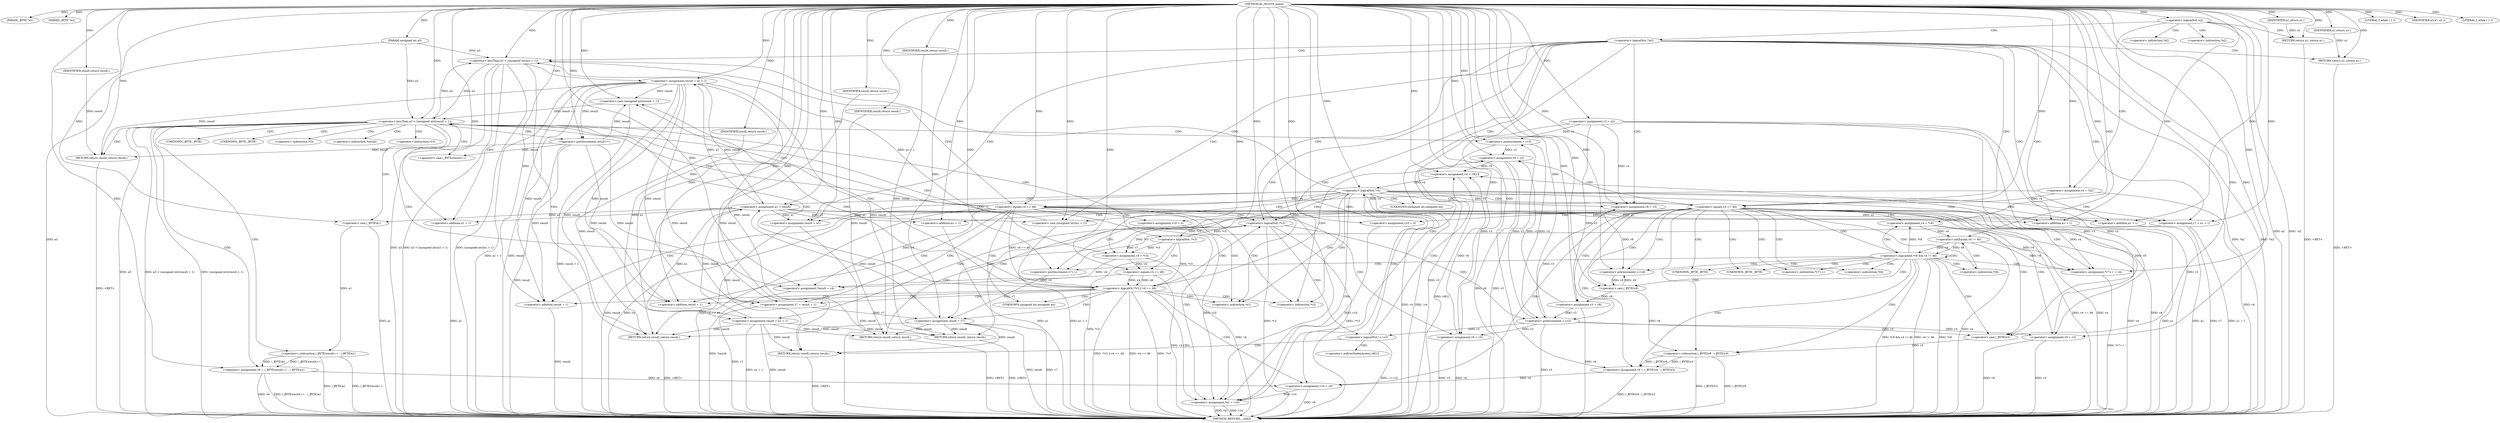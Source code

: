 digraph do_rfc1035_name {  
"1000109" [label = "(METHOD,do_rfc1035_name)" ]
"1000320" [label = "(METHOD_RETURN,__cdecl)" ]
"1000110" [label = "(PARAM,_BYTE *a1)" ]
"1000111" [label = "(PARAM,_BYTE *a2)" ]
"1000112" [label = "(PARAM,unsigned int a3)" ]
"1000122" [label = "(<operator>.assignment,v3 = a2)" ]
"1000126" [label = "(<operator>.logicalNot,!a2)" ]
"1000128" [label = "(RETURN,return a1;,return a1;)" ]
"1000129" [label = "(IDENTIFIER,a1,return a1;)" ]
"1000130" [label = "(<operator>.assignment,v4 = *a2)" ]
"1000135" [label = "(<operator>.logicalNot,!*a2)" ]
"1000138" [label = "(RETURN,return a1;,return a1;)" ]
"1000139" [label = "(IDENTIFIER,a1,return a1;)" ]
"1000141" [label = "(LITERAL,1,while ( 1 ))" ]
"1000143" [label = "(<operator>.assignment,result = a1)" ]
"1000147" [label = "(IDENTIFIER,a3,if ( a3 ))" ]
"1000149" [label = "(<operator>.assignment,v7 = a1 + 1)" ]
"1000151" [label = "(<operator>.addition,a1 + 1)" ]
"1000154" [label = "(<operator>.assignment,v8 = v3)" ]
"1000158" [label = "(<operator>.equals,v4 == 46)" ]
"1000162" [label = "(<operator>.assignment,v9 = v3)" ]
"1000165" [label = "(<operator>.assignment,result = a1 + 1)" ]
"1000167" [label = "(<operator>.addition,a1 + 1)" ]
"1000170" [label = "(<operator>.assignment,v10 = 0)" ]
"1000177" [label = "(<operator>.preIncrement,++v8)" ]
"1000179" [label = "(<operator>.assignment,*v7++ = v4)" ]
"1000181" [label = "(<operator>.postIncrement,v7++)" ]
"1000184" [label = "(<operator>.assignment,v4 = *v8)" ]
"1000188" [label = "(<operator>.assignment,v6 = (_BYTE)v8 - (_BYTE)v3)" ]
"1000190" [label = "(<operator>.subtraction,(_BYTE)v8 - (_BYTE)v3)" ]
"1000191" [label = "(<operator>.cast,(_BYTE)v8)" ]
"1000194" [label = "(<operator>.cast,(_BYTE)v3)" ]
"1000197" [label = "(<operator>.logicalAnd,*v8 && v4 != 46)" ]
"1000200" [label = "(<operator>.notEquals,v4 != 46)" ]
"1000203" [label = "(<operator>.assignment,v3 = v8)" ]
"1000207" [label = "(<operator>.assignment,v10 = v6)" ]
"1000210" [label = "(<operator>.assignment,result = v7)" ]
"1000213" [label = "(<operator>.assignment,v9 = v3)" ]
"1000217" [label = "(<operator>.assignment,*a1 = v10)" ]
"1000222" [label = "(<operator>.logicalNot,!*v3)" ]
"1000225" [label = "(RETURN,return result;,return result;)" ]
"1000226" [label = "(IDENTIFIER,result,return result;)" ]
"1000228" [label = "(<operator>.logicalNot,!++v3)" ]
"1000229" [label = "(<operator>.preIncrement,++v3)" ]
"1000231" [label = "(RETURN,return result;,return result;)" ]
"1000232" [label = "(IDENTIFIER,result,return result;)" ]
"1000233" [label = "(<operator>.assignment,v4 = v9[1])" ]
"1000239" [label = "(<operator>.logicalNot,!v4)" ]
"1000241" [label = "(RETURN,return result;,return result;)" ]
"1000242" [label = "(IDENTIFIER,result,return result;)" ]
"1000243" [label = "(<operator>.assignment,a1 = result)" ]
"1000247" [label = "(<operator>.lessThan,a3 < (unsigned int)(a1 + 1))" ]
"1000249" [label = "(<operator>.cast,(unsigned int)(a1 + 1))" ]
"1000251" [label = "(<operator>.addition,a1 + 1)" ]
"1000254" [label = "(RETURN,return result;,return result;)" ]
"1000255" [label = "(IDENTIFIER,result,return result;)" ]
"1000256" [label = "(<operator>.assignment,result = a1 + 1)" ]
"1000258" [label = "(<operator>.addition,a1 + 1)" ]
"1000262" [label = "(<operator>.equals,v4 == 46)" ]
"1000266" [label = "(<operator>.assignment,v9 = v3)" ]
"1000269" [label = "(<operator>.assignment,v10 = 0)" ]
"1000274" [label = "(LITERAL,1,while ( 1 ))" ]
"1000276" [label = "(<operator>.assignment,v7 = result + 1)" ]
"1000278" [label = "(<operator>.addition,result + 1)" ]
"1000282" [label = "(<operator>.lessThan,a3 < (unsigned int)(result + 1))" ]
"1000284" [label = "(<operator>.cast,(unsigned int)(result + 1))" ]
"1000286" [label = "(<operator>.addition,result + 1)" ]
"1000289" [label = "(RETURN,return result;,return result;)" ]
"1000290" [label = "(IDENTIFIER,result,return result;)" ]
"1000291" [label = "(<operator>.preIncrement,++v3)" ]
"1000293" [label = "(<operator>.assignment,*result = v4)" ]
"1000297" [label = "(<operator>.assignment,v4 = *v3)" ]
"1000301" [label = "(<operator>.assignment,v6 = (_BYTE)result++ - (_BYTE)a1)" ]
"1000303" [label = "(<operator>.subtraction,(_BYTE)result++ - (_BYTE)a1)" ]
"1000304" [label = "(<operator>.cast,(_BYTE)result++)" ]
"1000306" [label = "(<operator>.postIncrement,result++)" ]
"1000308" [label = "(<operator>.cast,(_BYTE)a1)" ]
"1000312" [label = "(<operator>.logicalOr,!*v3 || v4 == 46)" ]
"1000313" [label = "(<operator>.logicalNot,!*v3)" ]
"1000316" [label = "(<operator>.equals,v4 == 46)" ]
"1000132" [label = "(<operator>.indirection,*a2)" ]
"1000136" [label = "(<operator>.indirection,*a2)" ]
"1000180" [label = "(<operator>.indirection,*v7++)" ]
"1000186" [label = "(<operator>.indirection,*v8)" ]
"1000192" [label = "(UNKNOWN,_BYTE,_BYTE)" ]
"1000195" [label = "(UNKNOWN,_BYTE,_BYTE)" ]
"1000198" [label = "(<operator>.indirection,*v8)" ]
"1000218" [label = "(<operator>.indirection,*a1)" ]
"1000223" [label = "(<operator>.indirection,*v3)" ]
"1000235" [label = "(<operator>.indirectIndexAccess,v9[1])" ]
"1000250" [label = "(UNKNOWN,unsigned int,unsigned int)" ]
"1000285" [label = "(UNKNOWN,unsigned int,unsigned int)" ]
"1000294" [label = "(<operator>.indirection,*result)" ]
"1000299" [label = "(<operator>.indirection,*v3)" ]
"1000305" [label = "(UNKNOWN,_BYTE,_BYTE)" ]
"1000309" [label = "(UNKNOWN,_BYTE,_BYTE)" ]
"1000314" [label = "(<operator>.indirection,*v3)" ]
  "1000241" -> "1000320"  [ label = "DDG: <RET>"] 
  "1000138" -> "1000320"  [ label = "DDG: <RET>"] 
  "1000231" -> "1000320"  [ label = "DDG: <RET>"] 
  "1000228" -> "1000320"  [ label = "DDG: !++v3"] 
  "1000249" -> "1000320"  [ label = "DDG: a1 + 1"] 
  "1000210" -> "1000320"  [ label = "DDG: v7"] 
  "1000293" -> "1000320"  [ label = "DDG: *result"] 
  "1000162" -> "1000320"  [ label = "DDG: v3"] 
  "1000165" -> "1000320"  [ label = "DDG: a1 + 1"] 
  "1000143" -> "1000320"  [ label = "DDG: result"] 
  "1000135" -> "1000320"  [ label = "DDG: *a2"] 
  "1000266" -> "1000320"  [ label = "DDG: v9"] 
  "1000217" -> "1000320"  [ label = "DDG: *a1"] 
  "1000190" -> "1000320"  [ label = "DDG: (_BYTE)v3"] 
  "1000203" -> "1000320"  [ label = "DDG: v8"] 
  "1000197" -> "1000320"  [ label = "DDG: v4 != 46"] 
  "1000312" -> "1000320"  [ label = "DDG: v4 == 46"] 
  "1000190" -> "1000320"  [ label = "DDG: (_BYTE)v8"] 
  "1000306" -> "1000320"  [ label = "DDG: result"] 
  "1000126" -> "1000320"  [ label = "DDG: a2"] 
  "1000162" -> "1000320"  [ label = "DDG: v9"] 
  "1000222" -> "1000320"  [ label = "DDG: *v3"] 
  "1000239" -> "1000320"  [ label = "DDG: !v4"] 
  "1000165" -> "1000320"  [ label = "DDG: result"] 
  "1000258" -> "1000320"  [ label = "DDG: a1"] 
  "1000303" -> "1000320"  [ label = "DDG: (_BYTE)a1"] 
  "1000256" -> "1000320"  [ label = "DDG: a1 + 1"] 
  "1000229" -> "1000320"  [ label = "DDG: v3"] 
  "1000210" -> "1000320"  [ label = "DDG: result"] 
  "1000312" -> "1000320"  [ label = "DDG: !*v3"] 
  "1000151" -> "1000320"  [ label = "DDG: a1"] 
  "1000297" -> "1000320"  [ label = "DDG: v4"] 
  "1000282" -> "1000320"  [ label = "DDG: a3"] 
  "1000217" -> "1000320"  [ label = "DDG: v10"] 
  "1000213" -> "1000320"  [ label = "DDG: v9"] 
  "1000301" -> "1000320"  [ label = "DDG: v6"] 
  "1000266" -> "1000320"  [ label = "DDG: v3"] 
  "1000291" -> "1000320"  [ label = "DDG: v3"] 
  "1000149" -> "1000320"  [ label = "DDG: v7"] 
  "1000179" -> "1000320"  [ label = "DDG: *v7++"] 
  "1000308" -> "1000320"  [ label = "DDG: a1"] 
  "1000154" -> "1000320"  [ label = "DDG: v8"] 
  "1000282" -> "1000320"  [ label = "DDG: a3 < (unsigned int)(result + 1)"] 
  "1000158" -> "1000320"  [ label = "DDG: v4 == 46"] 
  "1000247" -> "1000320"  [ label = "DDG: a3 < (unsigned int)(a1 + 1)"] 
  "1000188" -> "1000320"  [ label = "DDG: (_BYTE)v8 - (_BYTE)v3"] 
  "1000213" -> "1000320"  [ label = "DDG: v3"] 
  "1000276" -> "1000320"  [ label = "DDG: v7"] 
  "1000262" -> "1000320"  [ label = "DDG: v4"] 
  "1000303" -> "1000320"  [ label = "DDG: (_BYTE)result++"] 
  "1000158" -> "1000320"  [ label = "DDG: v4"] 
  "1000184" -> "1000320"  [ label = "DDG: v4"] 
  "1000222" -> "1000320"  [ label = "DDG: !*v3"] 
  "1000130" -> "1000320"  [ label = "DDG: v4"] 
  "1000313" -> "1000320"  [ label = "DDG: *v3"] 
  "1000247" -> "1000320"  [ label = "DDG: (unsigned int)(a1 + 1)"] 
  "1000247" -> "1000320"  [ label = "DDG: a3"] 
  "1000251" -> "1000320"  [ label = "DDG: a1"] 
  "1000284" -> "1000320"  [ label = "DDG: result + 1"] 
  "1000301" -> "1000320"  [ label = "DDG: (_BYTE)result++ - (_BYTE)a1"] 
  "1000286" -> "1000320"  [ label = "DDG: result"] 
  "1000197" -> "1000320"  [ label = "DDG: *v8"] 
  "1000316" -> "1000320"  [ label = "DDG: v4"] 
  "1000256" -> "1000320"  [ label = "DDG: result"] 
  "1000207" -> "1000320"  [ label = "DDG: v6"] 
  "1000135" -> "1000320"  [ label = "DDG: !*a2"] 
  "1000126" -> "1000320"  [ label = "DDG: !a2"] 
  "1000200" -> "1000320"  [ label = "DDG: v4"] 
  "1000282" -> "1000320"  [ label = "DDG: (unsigned int)(result + 1)"] 
  "1000112" -> "1000320"  [ label = "DDG: a3"] 
  "1000262" -> "1000320"  [ label = "DDG: v4 == 46"] 
  "1000197" -> "1000320"  [ label = "DDG: *v8 && v4 != 46"] 
  "1000239" -> "1000320"  [ label = "DDG: v4"] 
  "1000243" -> "1000320"  [ label = "DDG: result"] 
  "1000122" -> "1000320"  [ label = "DDG: v3"] 
  "1000312" -> "1000320"  [ label = "DDG: !*v3 || v4 == 46"] 
  "1000167" -> "1000320"  [ label = "DDG: a1"] 
  "1000233" -> "1000320"  [ label = "DDG: v9[1]"] 
  "1000149" -> "1000320"  [ label = "DDG: a1 + 1"] 
  "1000128" -> "1000320"  [ label = "DDG: <RET>"] 
  "1000289" -> "1000320"  [ label = "DDG: <RET>"] 
  "1000225" -> "1000320"  [ label = "DDG: <RET>"] 
  "1000254" -> "1000320"  [ label = "DDG: <RET>"] 
  "1000109" -> "1000110"  [ label = "DDG: "] 
  "1000109" -> "1000111"  [ label = "DDG: "] 
  "1000109" -> "1000112"  [ label = "DDG: "] 
  "1000109" -> "1000122"  [ label = "DDG: "] 
  "1000109" -> "1000126"  [ label = "DDG: "] 
  "1000129" -> "1000128"  [ label = "DDG: a1"] 
  "1000109" -> "1000128"  [ label = "DDG: "] 
  "1000109" -> "1000129"  [ label = "DDG: "] 
  "1000109" -> "1000130"  [ label = "DDG: "] 
  "1000139" -> "1000138"  [ label = "DDG: a1"] 
  "1000109" -> "1000138"  [ label = "DDG: "] 
  "1000109" -> "1000139"  [ label = "DDG: "] 
  "1000109" -> "1000141"  [ label = "DDG: "] 
  "1000243" -> "1000143"  [ label = "DDG: a1"] 
  "1000109" -> "1000143"  [ label = "DDG: "] 
  "1000109" -> "1000147"  [ label = "DDG: "] 
  "1000109" -> "1000149"  [ label = "DDG: "] 
  "1000243" -> "1000149"  [ label = "DDG: a1"] 
  "1000109" -> "1000151"  [ label = "DDG: "] 
  "1000243" -> "1000151"  [ label = "DDG: a1"] 
  "1000229" -> "1000154"  [ label = "DDG: v3"] 
  "1000122" -> "1000154"  [ label = "DDG: v3"] 
  "1000109" -> "1000154"  [ label = "DDG: "] 
  "1000130" -> "1000158"  [ label = "DDG: v4"] 
  "1000239" -> "1000158"  [ label = "DDG: v4"] 
  "1000109" -> "1000158"  [ label = "DDG: "] 
  "1000109" -> "1000162"  [ label = "DDG: "] 
  "1000229" -> "1000162"  [ label = "DDG: v3"] 
  "1000122" -> "1000162"  [ label = "DDG: v3"] 
  "1000109" -> "1000165"  [ label = "DDG: "] 
  "1000243" -> "1000165"  [ label = "DDG: a1"] 
  "1000109" -> "1000167"  [ label = "DDG: "] 
  "1000243" -> "1000167"  [ label = "DDG: a1"] 
  "1000109" -> "1000170"  [ label = "DDG: "] 
  "1000154" -> "1000177"  [ label = "DDG: v8"] 
  "1000191" -> "1000177"  [ label = "DDG: v8"] 
  "1000109" -> "1000177"  [ label = "DDG: "] 
  "1000200" -> "1000179"  [ label = "DDG: v4"] 
  "1000158" -> "1000179"  [ label = "DDG: v4"] 
  "1000184" -> "1000179"  [ label = "DDG: v4"] 
  "1000109" -> "1000179"  [ label = "DDG: "] 
  "1000149" -> "1000181"  [ label = "DDG: v7"] 
  "1000109" -> "1000181"  [ label = "DDG: "] 
  "1000197" -> "1000184"  [ label = "DDG: *v8"] 
  "1000109" -> "1000184"  [ label = "DDG: "] 
  "1000190" -> "1000188"  [ label = "DDG: (_BYTE)v8"] 
  "1000190" -> "1000188"  [ label = "DDG: (_BYTE)v3"] 
  "1000109" -> "1000188"  [ label = "DDG: "] 
  "1000191" -> "1000190"  [ label = "DDG: v8"] 
  "1000177" -> "1000191"  [ label = "DDG: v8"] 
  "1000109" -> "1000191"  [ label = "DDG: "] 
  "1000194" -> "1000190"  [ label = "DDG: v3"] 
  "1000109" -> "1000194"  [ label = "DDG: "] 
  "1000229" -> "1000194"  [ label = "DDG: v3"] 
  "1000122" -> "1000194"  [ label = "DDG: v3"] 
  "1000200" -> "1000197"  [ label = "DDG: v4"] 
  "1000200" -> "1000197"  [ label = "DDG: 46"] 
  "1000184" -> "1000200"  [ label = "DDG: v4"] 
  "1000109" -> "1000200"  [ label = "DDG: "] 
  "1000191" -> "1000203"  [ label = "DDG: v8"] 
  "1000109" -> "1000203"  [ label = "DDG: "] 
  "1000188" -> "1000207"  [ label = "DDG: v6"] 
  "1000301" -> "1000207"  [ label = "DDG: v6"] 
  "1000109" -> "1000207"  [ label = "DDG: "] 
  "1000181" -> "1000210"  [ label = "DDG: v7"] 
  "1000276" -> "1000210"  [ label = "DDG: v7"] 
  "1000109" -> "1000210"  [ label = "DDG: "] 
  "1000291" -> "1000213"  [ label = "DDG: v3"] 
  "1000203" -> "1000213"  [ label = "DDG: v3"] 
  "1000109" -> "1000213"  [ label = "DDG: "] 
  "1000269" -> "1000217"  [ label = "DDG: v10"] 
  "1000170" -> "1000217"  [ label = "DDG: v10"] 
  "1000207" -> "1000217"  [ label = "DDG: v10"] 
  "1000109" -> "1000217"  [ label = "DDG: "] 
  "1000313" -> "1000222"  [ label = "DDG: *v3"] 
  "1000226" -> "1000225"  [ label = "DDG: result"] 
  "1000165" -> "1000225"  [ label = "DDG: result"] 
  "1000210" -> "1000225"  [ label = "DDG: result"] 
  "1000256" -> "1000225"  [ label = "DDG: result"] 
  "1000109" -> "1000226"  [ label = "DDG: "] 
  "1000229" -> "1000228"  [ label = "DDG: v3"] 
  "1000109" -> "1000229"  [ label = "DDG: "] 
  "1000122" -> "1000229"  [ label = "DDG: v3"] 
  "1000291" -> "1000229"  [ label = "DDG: v3"] 
  "1000203" -> "1000229"  [ label = "DDG: v3"] 
  "1000232" -> "1000231"  [ label = "DDG: result"] 
  "1000165" -> "1000231"  [ label = "DDG: result"] 
  "1000210" -> "1000231"  [ label = "DDG: result"] 
  "1000256" -> "1000231"  [ label = "DDG: result"] 
  "1000109" -> "1000232"  [ label = "DDG: "] 
  "1000266" -> "1000233"  [ label = "DDG: v9"] 
  "1000162" -> "1000233"  [ label = "DDG: v9"] 
  "1000213" -> "1000233"  [ label = "DDG: v9"] 
  "1000109" -> "1000233"  [ label = "DDG: "] 
  "1000233" -> "1000239"  [ label = "DDG: v4"] 
  "1000109" -> "1000239"  [ label = "DDG: "] 
  "1000242" -> "1000241"  [ label = "DDG: result"] 
  "1000165" -> "1000241"  [ label = "DDG: result"] 
  "1000210" -> "1000241"  [ label = "DDG: result"] 
  "1000256" -> "1000241"  [ label = "DDG: result"] 
  "1000109" -> "1000242"  [ label = "DDG: "] 
  "1000165" -> "1000243"  [ label = "DDG: result"] 
  "1000210" -> "1000243"  [ label = "DDG: result"] 
  "1000256" -> "1000243"  [ label = "DDG: result"] 
  "1000109" -> "1000243"  [ label = "DDG: "] 
  "1000282" -> "1000247"  [ label = "DDG: a3"] 
  "1000112" -> "1000247"  [ label = "DDG: a3"] 
  "1000109" -> "1000247"  [ label = "DDG: "] 
  "1000249" -> "1000247"  [ label = "DDG: a1 + 1"] 
  "1000243" -> "1000249"  [ label = "DDG: a1"] 
  "1000109" -> "1000249"  [ label = "DDG: "] 
  "1000243" -> "1000251"  [ label = "DDG: a1"] 
  "1000109" -> "1000251"  [ label = "DDG: "] 
  "1000255" -> "1000254"  [ label = "DDG: result"] 
  "1000143" -> "1000254"  [ label = "DDG: result"] 
  "1000165" -> "1000254"  [ label = "DDG: result"] 
  "1000210" -> "1000254"  [ label = "DDG: result"] 
  "1000256" -> "1000254"  [ label = "DDG: result"] 
  "1000109" -> "1000254"  [ label = "DDG: "] 
  "1000109" -> "1000255"  [ label = "DDG: "] 
  "1000109" -> "1000256"  [ label = "DDG: "] 
  "1000243" -> "1000256"  [ label = "DDG: a1"] 
  "1000109" -> "1000258"  [ label = "DDG: "] 
  "1000243" -> "1000258"  [ label = "DDG: a1"] 
  "1000130" -> "1000262"  [ label = "DDG: v4"] 
  "1000239" -> "1000262"  [ label = "DDG: v4"] 
  "1000109" -> "1000262"  [ label = "DDG: "] 
  "1000229" -> "1000266"  [ label = "DDG: v3"] 
  "1000122" -> "1000266"  [ label = "DDG: v3"] 
  "1000109" -> "1000266"  [ label = "DDG: "] 
  "1000109" -> "1000269"  [ label = "DDG: "] 
  "1000109" -> "1000274"  [ label = "DDG: "] 
  "1000306" -> "1000276"  [ label = "DDG: result"] 
  "1000256" -> "1000276"  [ label = "DDG: result"] 
  "1000109" -> "1000276"  [ label = "DDG: "] 
  "1000306" -> "1000278"  [ label = "DDG: result"] 
  "1000256" -> "1000278"  [ label = "DDG: result"] 
  "1000109" -> "1000278"  [ label = "DDG: "] 
  "1000247" -> "1000282"  [ label = "DDG: a3"] 
  "1000112" -> "1000282"  [ label = "DDG: a3"] 
  "1000109" -> "1000282"  [ label = "DDG: "] 
  "1000284" -> "1000282"  [ label = "DDG: result + 1"] 
  "1000109" -> "1000284"  [ label = "DDG: "] 
  "1000306" -> "1000284"  [ label = "DDG: result"] 
  "1000256" -> "1000284"  [ label = "DDG: result"] 
  "1000109" -> "1000286"  [ label = "DDG: "] 
  "1000306" -> "1000286"  [ label = "DDG: result"] 
  "1000256" -> "1000286"  [ label = "DDG: result"] 
  "1000290" -> "1000289"  [ label = "DDG: result"] 
  "1000109" -> "1000289"  [ label = "DDG: "] 
  "1000306" -> "1000289"  [ label = "DDG: result"] 
  "1000256" -> "1000289"  [ label = "DDG: result"] 
  "1000109" -> "1000290"  [ label = "DDG: "] 
  "1000229" -> "1000291"  [ label = "DDG: v3"] 
  "1000122" -> "1000291"  [ label = "DDG: v3"] 
  "1000109" -> "1000291"  [ label = "DDG: "] 
  "1000297" -> "1000293"  [ label = "DDG: v4"] 
  "1000262" -> "1000293"  [ label = "DDG: v4"] 
  "1000316" -> "1000293"  [ label = "DDG: v4"] 
  "1000109" -> "1000293"  [ label = "DDG: "] 
  "1000222" -> "1000297"  [ label = "DDG: *v3"] 
  "1000313" -> "1000297"  [ label = "DDG: *v3"] 
  "1000109" -> "1000297"  [ label = "DDG: "] 
  "1000303" -> "1000301"  [ label = "DDG: (_BYTE)result++"] 
  "1000303" -> "1000301"  [ label = "DDG: (_BYTE)a1"] 
  "1000109" -> "1000301"  [ label = "DDG: "] 
  "1000306" -> "1000304"  [ label = "DDG: result"] 
  "1000109" -> "1000306"  [ label = "DDG: "] 
  "1000256" -> "1000306"  [ label = "DDG: result"] 
  "1000308" -> "1000303"  [ label = "DDG: a1"] 
  "1000109" -> "1000308"  [ label = "DDG: "] 
  "1000243" -> "1000308"  [ label = "DDG: a1"] 
  "1000313" -> "1000312"  [ label = "DDG: *v3"] 
  "1000222" -> "1000313"  [ label = "DDG: *v3"] 
  "1000262" -> "1000312"  [ label = "DDG: v4 == 46"] 
  "1000316" -> "1000312"  [ label = "DDG: v4"] 
  "1000316" -> "1000312"  [ label = "DDG: 46"] 
  "1000297" -> "1000316"  [ label = "DDG: v4"] 
  "1000109" -> "1000316"  [ label = "DDG: "] 
  "1000126" -> "1000128"  [ label = "CDG: "] 
  "1000126" -> "1000136"  [ label = "CDG: "] 
  "1000126" -> "1000135"  [ label = "CDG: "] 
  "1000126" -> "1000132"  [ label = "CDG: "] 
  "1000126" -> "1000130"  [ label = "CDG: "] 
  "1000135" -> "1000138"  [ label = "CDG: "] 
  "1000135" -> "1000251"  [ label = "CDG: "] 
  "1000135" -> "1000250"  [ label = "CDG: "] 
  "1000135" -> "1000249"  [ label = "CDG: "] 
  "1000135" -> "1000247"  [ label = "CDG: "] 
  "1000135" -> "1000143"  [ label = "CDG: "] 
  "1000135" -> "1000223"  [ label = "CDG: "] 
  "1000135" -> "1000222"  [ label = "CDG: "] 
  "1000135" -> "1000218"  [ label = "CDG: "] 
  "1000135" -> "1000217"  [ label = "CDG: "] 
  "1000135" -> "1000158"  [ label = "CDG: "] 
  "1000135" -> "1000154"  [ label = "CDG: "] 
  "1000135" -> "1000151"  [ label = "CDG: "] 
  "1000135" -> "1000149"  [ label = "CDG: "] 
  "1000158" -> "1000170"  [ label = "CDG: "] 
  "1000158" -> "1000167"  [ label = "CDG: "] 
  "1000158" -> "1000165"  [ label = "CDG: "] 
  "1000158" -> "1000162"  [ label = "CDG: "] 
  "1000158" -> "1000192"  [ label = "CDG: "] 
  "1000158" -> "1000191"  [ label = "CDG: "] 
  "1000158" -> "1000190"  [ label = "CDG: "] 
  "1000158" -> "1000188"  [ label = "CDG: "] 
  "1000158" -> "1000186"  [ label = "CDG: "] 
  "1000158" -> "1000184"  [ label = "CDG: "] 
  "1000158" -> "1000181"  [ label = "CDG: "] 
  "1000158" -> "1000180"  [ label = "CDG: "] 
  "1000158" -> "1000179"  [ label = "CDG: "] 
  "1000158" -> "1000177"  [ label = "CDG: "] 
  "1000158" -> "1000207"  [ label = "CDG: "] 
  "1000158" -> "1000203"  [ label = "CDG: "] 
  "1000158" -> "1000198"  [ label = "CDG: "] 
  "1000158" -> "1000197"  [ label = "CDG: "] 
  "1000158" -> "1000195"  [ label = "CDG: "] 
  "1000158" -> "1000194"  [ label = "CDG: "] 
  "1000158" -> "1000213"  [ label = "CDG: "] 
  "1000158" -> "1000210"  [ label = "CDG: "] 
  "1000197" -> "1000192"  [ label = "CDG: "] 
  "1000197" -> "1000191"  [ label = "CDG: "] 
  "1000197" -> "1000190"  [ label = "CDG: "] 
  "1000197" -> "1000188"  [ label = "CDG: "] 
  "1000197" -> "1000186"  [ label = "CDG: "] 
  "1000197" -> "1000184"  [ label = "CDG: "] 
  "1000197" -> "1000181"  [ label = "CDG: "] 
  "1000197" -> "1000180"  [ label = "CDG: "] 
  "1000197" -> "1000179"  [ label = "CDG: "] 
  "1000197" -> "1000177"  [ label = "CDG: "] 
  "1000197" -> "1000198"  [ label = "CDG: "] 
  "1000197" -> "1000197"  [ label = "CDG: "] 
  "1000197" -> "1000195"  [ label = "CDG: "] 
  "1000197" -> "1000194"  [ label = "CDG: "] 
  "1000198" -> "1000200"  [ label = "CDG: "] 
  "1000222" -> "1000229"  [ label = "CDG: "] 
  "1000222" -> "1000228"  [ label = "CDG: "] 
  "1000222" -> "1000225"  [ label = "CDG: "] 
  "1000228" -> "1000239"  [ label = "CDG: "] 
  "1000228" -> "1000235"  [ label = "CDG: "] 
  "1000228" -> "1000233"  [ label = "CDG: "] 
  "1000228" -> "1000231"  [ label = "CDG: "] 
  "1000239" -> "1000243"  [ label = "CDG: "] 
  "1000239" -> "1000241"  [ label = "CDG: "] 
  "1000239" -> "1000251"  [ label = "CDG: "] 
  "1000239" -> "1000250"  [ label = "CDG: "] 
  "1000239" -> "1000249"  [ label = "CDG: "] 
  "1000239" -> "1000247"  [ label = "CDG: "] 
  "1000239" -> "1000143"  [ label = "CDG: "] 
  "1000239" -> "1000223"  [ label = "CDG: "] 
  "1000239" -> "1000222"  [ label = "CDG: "] 
  "1000239" -> "1000218"  [ label = "CDG: "] 
  "1000239" -> "1000217"  [ label = "CDG: "] 
  "1000239" -> "1000158"  [ label = "CDG: "] 
  "1000239" -> "1000154"  [ label = "CDG: "] 
  "1000239" -> "1000151"  [ label = "CDG: "] 
  "1000239" -> "1000149"  [ label = "CDG: "] 
  "1000247" -> "1000256"  [ label = "CDG: "] 
  "1000247" -> "1000254"  [ label = "CDG: "] 
  "1000247" -> "1000262"  [ label = "CDG: "] 
  "1000247" -> "1000258"  [ label = "CDG: "] 
  "1000262" -> "1000223"  [ label = "CDG: "] 
  "1000262" -> "1000222"  [ label = "CDG: "] 
  "1000262" -> "1000218"  [ label = "CDG: "] 
  "1000262" -> "1000217"  [ label = "CDG: "] 
  "1000262" -> "1000269"  [ label = "CDG: "] 
  "1000262" -> "1000266"  [ label = "CDG: "] 
  "1000262" -> "1000286"  [ label = "CDG: "] 
  "1000262" -> "1000285"  [ label = "CDG: "] 
  "1000262" -> "1000284"  [ label = "CDG: "] 
  "1000262" -> "1000282"  [ label = "CDG: "] 
  "1000262" -> "1000278"  [ label = "CDG: "] 
  "1000262" -> "1000276"  [ label = "CDG: "] 
  "1000282" -> "1000304"  [ label = "CDG: "] 
  "1000282" -> "1000303"  [ label = "CDG: "] 
  "1000282" -> "1000301"  [ label = "CDG: "] 
  "1000282" -> "1000299"  [ label = "CDG: "] 
  "1000282" -> "1000297"  [ label = "CDG: "] 
  "1000282" -> "1000294"  [ label = "CDG: "] 
  "1000282" -> "1000293"  [ label = "CDG: "] 
  "1000282" -> "1000291"  [ label = "CDG: "] 
  "1000282" -> "1000289"  [ label = "CDG: "] 
  "1000282" -> "1000314"  [ label = "CDG: "] 
  "1000282" -> "1000313"  [ label = "CDG: "] 
  "1000282" -> "1000312"  [ label = "CDG: "] 
  "1000282" -> "1000309"  [ label = "CDG: "] 
  "1000282" -> "1000308"  [ label = "CDG: "] 
  "1000282" -> "1000306"  [ label = "CDG: "] 
  "1000282" -> "1000305"  [ label = "CDG: "] 
  "1000312" -> "1000207"  [ label = "CDG: "] 
  "1000312" -> "1000223"  [ label = "CDG: "] 
  "1000312" -> "1000222"  [ label = "CDG: "] 
  "1000312" -> "1000218"  [ label = "CDG: "] 
  "1000312" -> "1000217"  [ label = "CDG: "] 
  "1000312" -> "1000213"  [ label = "CDG: "] 
  "1000312" -> "1000210"  [ label = "CDG: "] 
  "1000312" -> "1000286"  [ label = "CDG: "] 
  "1000312" -> "1000285"  [ label = "CDG: "] 
  "1000312" -> "1000284"  [ label = "CDG: "] 
  "1000312" -> "1000282"  [ label = "CDG: "] 
  "1000312" -> "1000278"  [ label = "CDG: "] 
  "1000312" -> "1000276"  [ label = "CDG: "] 
  "1000313" -> "1000316"  [ label = "CDG: "] 
}
